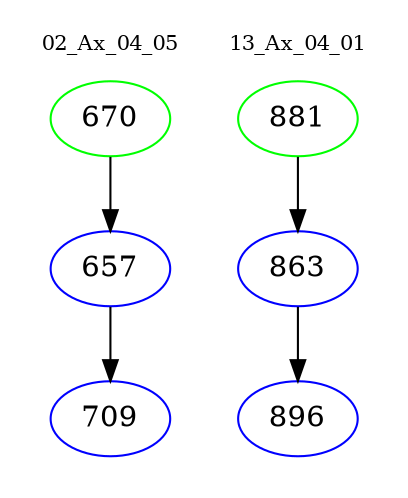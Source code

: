 digraph{
subgraph cluster_0 {
color = white
label = "02_Ax_04_05";
fontsize=10;
T0_670 [label="670", color="green"]
T0_670 -> T0_657 [color="black"]
T0_657 [label="657", color="blue"]
T0_657 -> T0_709 [color="black"]
T0_709 [label="709", color="blue"]
}
subgraph cluster_1 {
color = white
label = "13_Ax_04_01";
fontsize=10;
T1_881 [label="881", color="green"]
T1_881 -> T1_863 [color="black"]
T1_863 [label="863", color="blue"]
T1_863 -> T1_896 [color="black"]
T1_896 [label="896", color="blue"]
}
}
